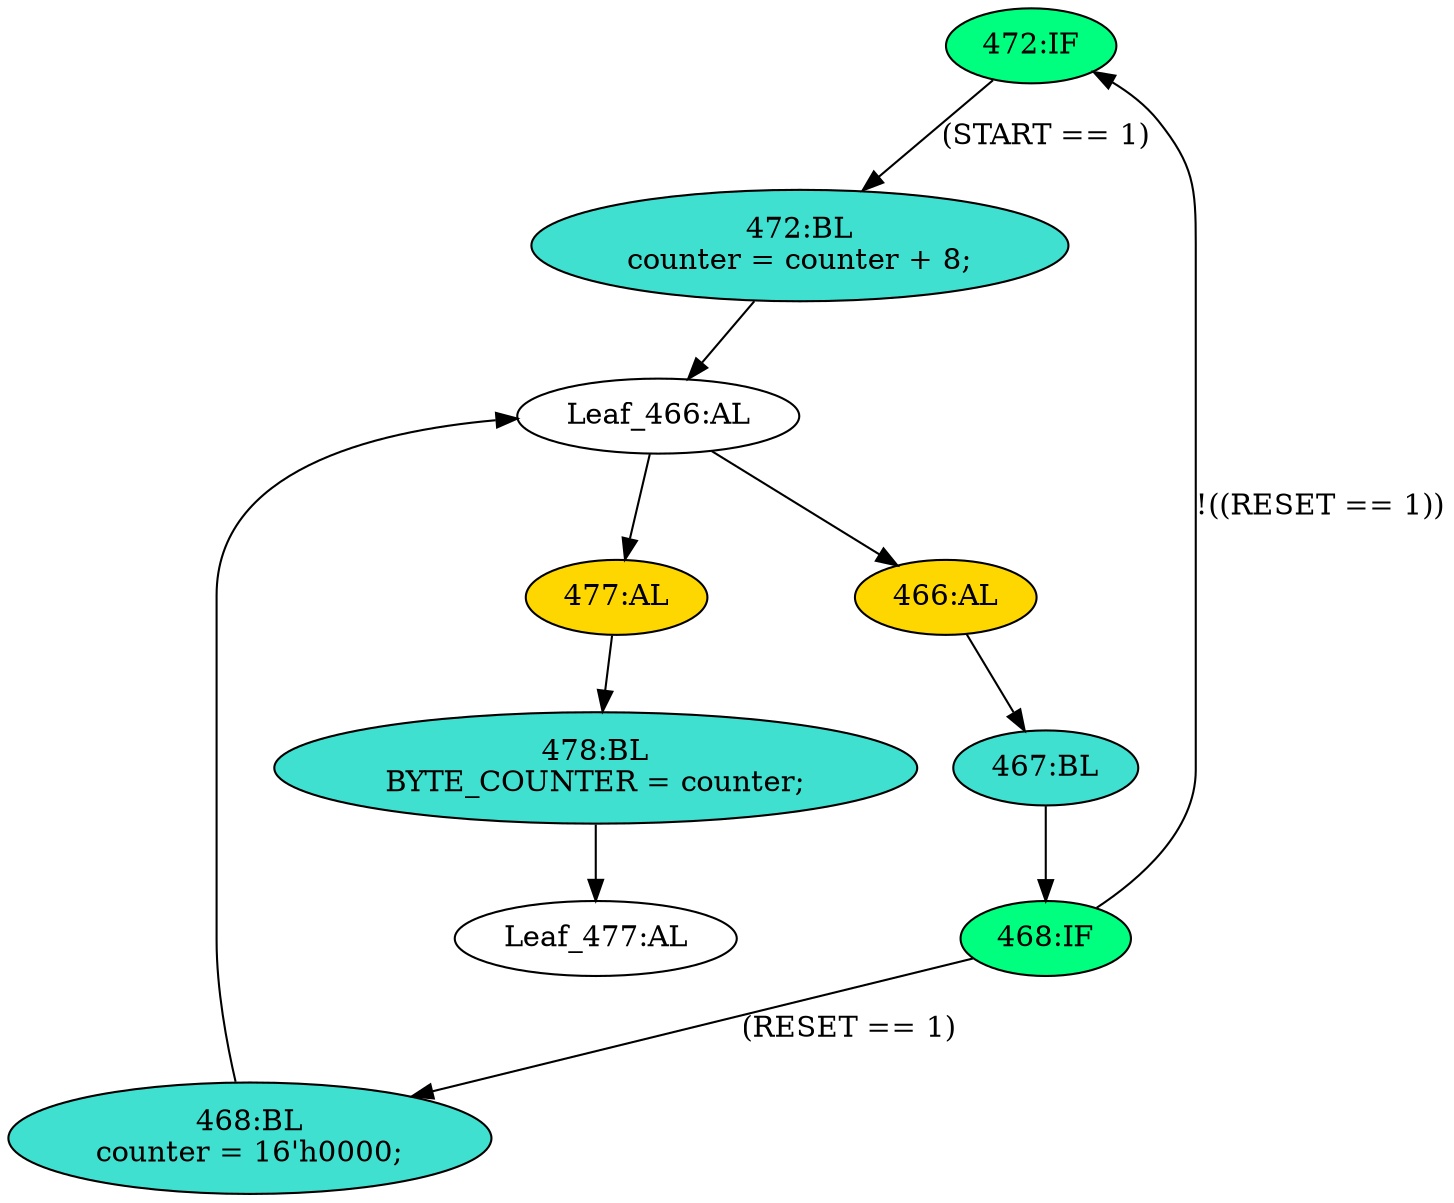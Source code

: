 strict digraph "compose( ,  )" {
	node [label="\N"];
	"472:IF"	 [ast="<pyverilog.vparser.ast.IfStatement object at 0x7f2e1350b6d0>",
		fillcolor=springgreen,
		label="472:IF",
		statements="[]",
		style=filled,
		typ=IfStatement];
	"472:BL"	 [ast="<pyverilog.vparser.ast.Block object at 0x7f2e1350b710>",
		fillcolor=turquoise,
		label="472:BL
counter = counter + 8;",
		statements="[<pyverilog.vparser.ast.BlockingSubstitution object at 0x7f2e1350b8d0>]",
		style=filled,
		typ=Block];
	"472:IF" -> "472:BL"	 [cond="['START']",
		label="(START == 1)",
		lineno=472];
	"468:BL"	 [ast="<pyverilog.vparser.ast.Block object at 0x7f2e1350b3d0>",
		fillcolor=turquoise,
		label="468:BL
counter = 16'h0000;",
		statements="[<pyverilog.vparser.ast.BlockingSubstitution object at 0x7f2e1350b510>]",
		style=filled,
		typ=Block];
	"Leaf_466:AL"	 [def_var="['counter']",
		label="Leaf_466:AL"];
	"468:BL" -> "Leaf_466:AL"	 [cond="[]",
		lineno=None];
	"467:BL"	 [ast="<pyverilog.vparser.ast.Block object at 0x7f2e1350b290>",
		fillcolor=turquoise,
		label="467:BL",
		statements="[]",
		style=filled,
		typ=Block];
	"468:IF"	 [ast="<pyverilog.vparser.ast.IfStatement object at 0x7f2e1350b590>",
		fillcolor=springgreen,
		label="468:IF",
		statements="[]",
		style=filled,
		typ=IfStatement];
	"467:BL" -> "468:IF"	 [cond="[]",
		lineno=None];
	"472:BL" -> "Leaf_466:AL"	 [cond="[]",
		lineno=None];
	"477:AL"	 [ast="<pyverilog.vparser.ast.Always object at 0x7f2e1350b9d0>",
		clk_sens=False,
		fillcolor=gold,
		label="477:AL",
		sens="['CLK']",
		statements="[]",
		style=filled,
		typ=Always,
		use_var="['counter']"];
	"478:BL"	 [ast="<pyverilog.vparser.ast.Block object at 0x7f2e1350ba90>",
		fillcolor=turquoise,
		label="478:BL
BYTE_COUNTER = counter;",
		statements="[<pyverilog.vparser.ast.BlockingSubstitution object at 0x7f2e1350bad0>]",
		style=filled,
		typ=Block];
	"477:AL" -> "478:BL"	 [cond="[]",
		lineno=None];
	"468:IF" -> "472:IF"	 [cond="['RESET']",
		label="!((RESET == 1))",
		lineno=468];
	"468:IF" -> "468:BL"	 [cond="['RESET']",
		label="(RESET == 1)",
		lineno=468];
	"Leaf_466:AL" -> "477:AL";
	"466:AL"	 [ast="<pyverilog.vparser.ast.Always object at 0x7f2e1350b2d0>",
		clk_sens=False,
		fillcolor=gold,
		label="466:AL",
		sens="['CLK', 'RESET']",
		statements="[]",
		style=filled,
		typ=Always,
		use_var="['RESET', 'START', 'counter']"];
	"Leaf_466:AL" -> "466:AL";
	"Leaf_477:AL"	 [def_var="['BYTE_COUNTER']",
		label="Leaf_477:AL"];
	"478:BL" -> "Leaf_477:AL"	 [cond="[]",
		lineno=None];
	"466:AL" -> "467:BL"	 [cond="[]",
		lineno=None];
}
